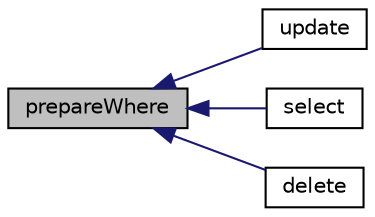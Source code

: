 digraph "prepareWhere"
{
  edge [fontname="Helvetica",fontsize="10",labelfontname="Helvetica",labelfontsize="10"];
  node [fontname="Helvetica",fontsize="10",shape=record];
  rankdir="LR";
  Node14 [label="prepareWhere",height=0.2,width=0.4,color="black", fillcolor="grey75", style="filled", fontcolor="black"];
  Node14 -> Node15 [dir="back",color="midnightblue",fontsize="10",style="solid",fontname="Helvetica"];
  Node15 [label="update",height=0.2,width=0.4,color="black", fillcolor="white", style="filled",URL="$class_zest_1_1_database_1_1_query_1_1_query.html#aacfc8ca52b10f139be3398f374cd01cb"];
  Node14 -> Node16 [dir="back",color="midnightblue",fontsize="10",style="solid",fontname="Helvetica"];
  Node16 [label="select",height=0.2,width=0.4,color="black", fillcolor="white", style="filled",URL="$class_zest_1_1_database_1_1_query_1_1_query.html#aaade19290861bb3abf902bb14a51889b"];
  Node14 -> Node17 [dir="back",color="midnightblue",fontsize="10",style="solid",fontname="Helvetica"];
  Node17 [label="delete",height=0.2,width=0.4,color="black", fillcolor="white", style="filled",URL="$class_zest_1_1_database_1_1_query_1_1_query.html#a2fb5b35138aabdbcdbabde07ff1df4b6"];
}
